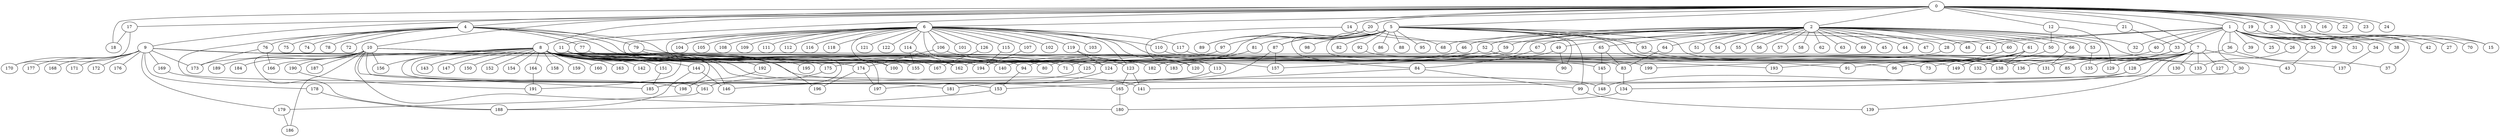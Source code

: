 
graph graphname {
    0 -- 1
0 -- 2
0 -- 3
0 -- 4
0 -- 5
0 -- 6
0 -- 7
0 -- 8
0 -- 9
0 -- 10
0 -- 11
0 -- 12
0 -- 13
0 -- 14
0 -- 15
0 -- 16
0 -- 17
0 -- 18
0 -- 19
0 -- 20
0 -- 21
0 -- 22
0 -- 23
0 -- 24
1 -- 32
1 -- 34
1 -- 35
1 -- 36
1 -- 37
1 -- 38
1 -- 33
1 -- 40
1 -- 41
1 -- 42
1 -- 39
1 -- 25
1 -- 26
1 -- 27
1 -- 28
1 -- 29
1 -- 30
1 -- 31
2 -- 43
2 -- 44
2 -- 45
2 -- 46
2 -- 47
2 -- 48
2 -- 49
2 -- 50
2 -- 51
2 -- 52
2 -- 53
2 -- 54
2 -- 55
2 -- 56
2 -- 57
2 -- 58
2 -- 59
2 -- 60
2 -- 61
2 -- 62
2 -- 63
2 -- 64
2 -- 65
2 -- 66
2 -- 67
2 -- 68
2 -- 69
2 -- 32
2 -- 157
3 -- 70
4 -- 71
4 -- 72
4 -- 73
4 -- 74
4 -- 75
4 -- 76
4 -- 77
4 -- 78
4 -- 79
4 -- 80
4 -- 161
5 -- 96
5 -- 98
5 -- 99
5 -- 97
5 -- 81
5 -- 82
5 -- 83
5 -- 84
5 -- 85
5 -- 86
5 -- 87
5 -- 88
5 -- 89
5 -- 90
5 -- 91
5 -- 92
5 -- 93
5 -- 94
5 -- 95
5 -- 41
6 -- 100
6 -- 101
6 -- 102
6 -- 103
6 -- 104
6 -- 105
6 -- 106
6 -- 107
6 -- 108
6 -- 109
6 -- 110
6 -- 111
6 -- 112
6 -- 113
6 -- 114
6 -- 115
6 -- 116
6 -- 117
6 -- 118
6 -- 119
6 -- 120
6 -- 121
6 -- 122
6 -- 123
6 -- 124
6 -- 125
6 -- 126
6 -- 161
7 -- 128
7 -- 130
7 -- 131
7 -- 132
7 -- 133
7 -- 134
7 -- 129
7 -- 136
7 -- 137
7 -- 138
7 -- 135
7 -- 139
7 -- 127
7 -- 193
8 -- 140
8 -- 141
8 -- 142
8 -- 143
8 -- 144
8 -- 145
8 -- 146
8 -- 147
8 -- 148
8 -- 149
8 -- 150
8 -- 151
8 -- 152
8 -- 153
8 -- 154
8 -- 155
8 -- 156
8 -- 157
8 -- 158
8 -- 159
8 -- 160
8 -- 161
8 -- 162
8 -- 163
8 -- 164
8 -- 165
8 -- 166
8 -- 167
9 -- 168
9 -- 169
9 -- 170
9 -- 171
9 -- 172
9 -- 173
9 -- 174
9 -- 175
9 -- 176
9 -- 177
9 -- 178
9 -- 179
9 -- 131
10 -- 180
10 -- 181
10 -- 182
10 -- 183
10 -- 184
10 -- 185
10 -- 186
10 -- 187
10 -- 188
10 -- 189
10 -- 190
10 -- 156
11 -- 192
11 -- 194
11 -- 195
11 -- 196
11 -- 197
11 -- 198
11 -- 193
11 -- 199
11 -- 191
12 -- 50
12 -- 129
13 -- 15
14 -- 120
14 -- 28
17 -- 170
17 -- 18
19 -- 27
20 -- 87
20 -- 89
20 -- 68
21 -- 33
26 -- 133
28 -- 182
30 -- 141
33 -- 149
33 -- 85
34 -- 137
35 -- 43
36 -- 124
36 -- 37
40 -- 183
46 -- 162
49 -- 71
49 -- 90
50 -- 73
52 -- 136
52 -- 140
52 -- 175
53 -- 135
59 -- 80
60 -- 91
61 -- 138
61 -- 96
61 -- 149
61 -- 199
64 -- 83
65 -- 145
65 -- 83
66 -- 131
67 -- 84
76 -- 173
76 -- 166
77 -- 94
79 -- 133
79 -- 100
81 -- 125
83 -- 134
84 -- 99
84 -- 153
87 -- 157
87 -- 146
92 -- 138
93 -- 136
94 -- 153
97 -- 173
99 -- 139
106 -- 120
106 -- 174
107 -- 194
110 -- 132
113 -- 165
114 -- 155
114 -- 162
115 -- 194
117 -- 138
119 -- 124
119 -- 123
123 -- 141
123 -- 165
124 -- 197
125 -- 161
126 -- 167
128 -- 181
128 -- 148
134 -- 180
144 -- 146
144 -- 188
145 -- 148
151 -- 185
153 -- 188
161 -- 179
164 -- 191
165 -- 180
169 -- 198
174 -- 196
174 -- 197
175 -- 185
178 -- 188
179 -- 186
190 -- 191
192 -- 198

}
